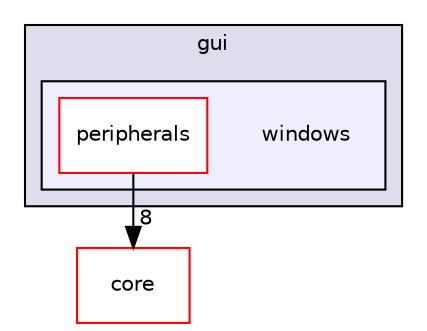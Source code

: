 digraph "src/gui/windows" {
  bgcolor=transparent;
  compound=true
  node [ fontsize="10", fontname="Helvetica"];
  edge [ labelfontsize="10", labelfontname="Helvetica"];
  subgraph clusterdir_99d0482cf009f9d97a0877749b817f19 {
    graph [ bgcolor="#ddddee", pencolor="black", label="gui" fontname="Helvetica", fontsize="10", URL="dir_99d0482cf009f9d97a0877749b817f19.html"]
  subgraph clusterdir_2c5e0d2f5313fab5e08c06477185b08d {
    graph [ bgcolor="#eeeeff", pencolor="black", label="" URL="dir_2c5e0d2f5313fab5e08c06477185b08d.html"];
    dir_2c5e0d2f5313fab5e08c06477185b08d [shape=plaintext label="windows"];
  dir_8af9cd55c71db5a3a7f716a8c0fe58a4 [shape=box label="peripherals" fillcolor="white" style="filled" color="red" URL="dir_8af9cd55c71db5a3a7f716a8c0fe58a4.html"];
  }
  }
  dir_aebb8dcc11953d78e620bbef0b9e2183 [shape=box label="core" color="red" URL="dir_aebb8dcc11953d78e620bbef0b9e2183.html"];
  dir_8af9cd55c71db5a3a7f716a8c0fe58a4->dir_aebb8dcc11953d78e620bbef0b9e2183 [headlabel="8", labeldistance=1.5 headhref="dir_000010_000001.html"];
}
